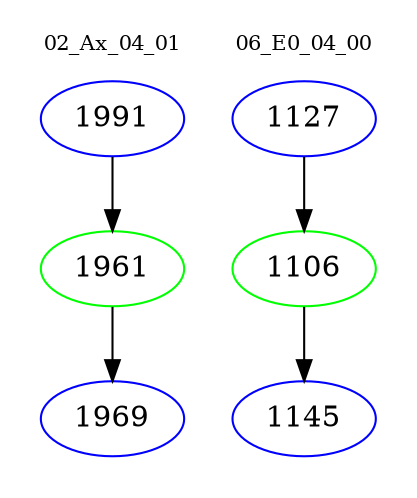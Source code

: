 digraph{
subgraph cluster_0 {
color = white
label = "02_Ax_04_01";
fontsize=10;
T0_1991 [label="1991", color="blue"]
T0_1991 -> T0_1961 [color="black"]
T0_1961 [label="1961", color="green"]
T0_1961 -> T0_1969 [color="black"]
T0_1969 [label="1969", color="blue"]
}
subgraph cluster_1 {
color = white
label = "06_E0_04_00";
fontsize=10;
T1_1127 [label="1127", color="blue"]
T1_1127 -> T1_1106 [color="black"]
T1_1106 [label="1106", color="green"]
T1_1106 -> T1_1145 [color="black"]
T1_1145 [label="1145", color="blue"]
}
}
